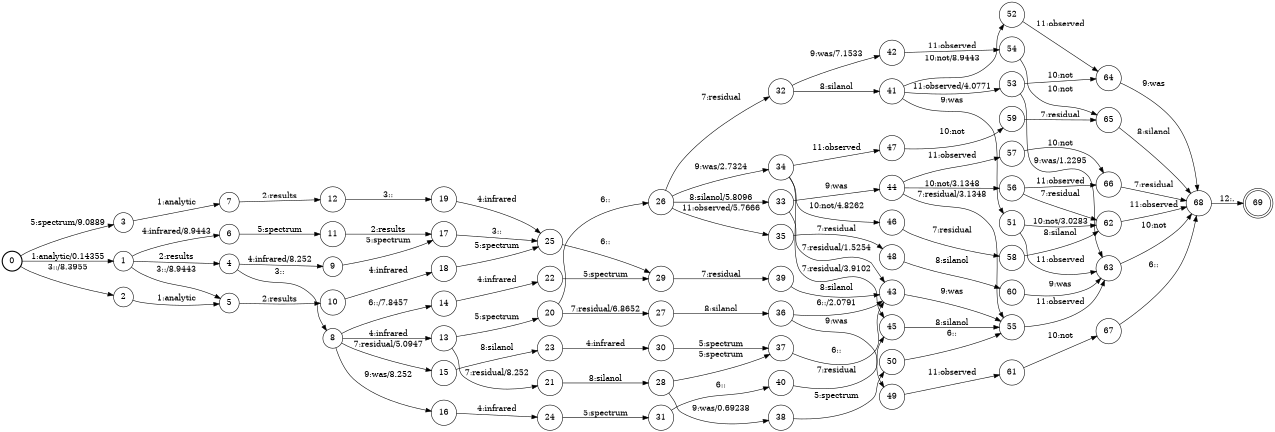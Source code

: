 digraph FST {
rankdir = LR;
size = "8.5,11";
label = "";
center = 1;
orientation = Portrait;
ranksep = "0.4";
nodesep = "0.25";
0 [label = "0", shape = circle, style = bold, fontsize = 14]
	0 -> 1 [label = "1:analytic/0.14355", fontsize = 14];
	0 -> 2 [label = "3::/8.3955", fontsize = 14];
	0 -> 3 [label = "5:spectrum/9.0889", fontsize = 14];
1 [label = "1", shape = circle, style = solid, fontsize = 14]
	1 -> 4 [label = "2:results", fontsize = 14];
	1 -> 5 [label = "3::/8.9443", fontsize = 14];
	1 -> 6 [label = "4:infrared/8.9443", fontsize = 14];
2 [label = "2", shape = circle, style = solid, fontsize = 14]
	2 -> 5 [label = "1:analytic", fontsize = 14];
3 [label = "3", shape = circle, style = solid, fontsize = 14]
	3 -> 7 [label = "1:analytic", fontsize = 14];
4 [label = "4", shape = circle, style = solid, fontsize = 14]
	4 -> 8 [label = "3::", fontsize = 14];
	4 -> 9 [label = "4:infrared/8.252", fontsize = 14];
5 [label = "5", shape = circle, style = solid, fontsize = 14]
	5 -> 10 [label = "2:results", fontsize = 14];
6 [label = "6", shape = circle, style = solid, fontsize = 14]
	6 -> 11 [label = "5:spectrum", fontsize = 14];
7 [label = "7", shape = circle, style = solid, fontsize = 14]
	7 -> 12 [label = "2:results", fontsize = 14];
8 [label = "8", shape = circle, style = solid, fontsize = 14]
	8 -> 14 [label = "6::/7.8457", fontsize = 14];
	8 -> 13 [label = "4:infrared", fontsize = 14];
	8 -> 15 [label = "7:residual/5.0947", fontsize = 14];
	8 -> 16 [label = "9:was/8.252", fontsize = 14];
9 [label = "9", shape = circle, style = solid, fontsize = 14]
	9 -> 17 [label = "5:spectrum", fontsize = 14];
10 [label = "10", shape = circle, style = solid, fontsize = 14]
	10 -> 18 [label = "4:infrared", fontsize = 14];
11 [label = "11", shape = circle, style = solid, fontsize = 14]
	11 -> 17 [label = "2:results", fontsize = 14];
12 [label = "12", shape = circle, style = solid, fontsize = 14]
	12 -> 19 [label = "3::", fontsize = 14];
13 [label = "13", shape = circle, style = solid, fontsize = 14]
	13 -> 20 [label = "5:spectrum", fontsize = 14];
	13 -> 21 [label = "7:residual/8.252", fontsize = 14];
14 [label = "14", shape = circle, style = solid, fontsize = 14]
	14 -> 22 [label = "4:infrared", fontsize = 14];
15 [label = "15", shape = circle, style = solid, fontsize = 14]
	15 -> 23 [label = "8:silanol", fontsize = 14];
16 [label = "16", shape = circle, style = solid, fontsize = 14]
	16 -> 24 [label = "4:infrared", fontsize = 14];
17 [label = "17", shape = circle, style = solid, fontsize = 14]
	17 -> 25 [label = "3::", fontsize = 14];
18 [label = "18", shape = circle, style = solid, fontsize = 14]
	18 -> 25 [label = "5:spectrum", fontsize = 14];
19 [label = "19", shape = circle, style = solid, fontsize = 14]
	19 -> 25 [label = "4:infrared", fontsize = 14];
20 [label = "20", shape = circle, style = solid, fontsize = 14]
	20 -> 26 [label = "6::", fontsize = 14];
	20 -> 27 [label = "7:residual/6.8652", fontsize = 14];
21 [label = "21", shape = circle, style = solid, fontsize = 14]
	21 -> 28 [label = "8:silanol", fontsize = 14];
22 [label = "22", shape = circle, style = solid, fontsize = 14]
	22 -> 29 [label = "5:spectrum", fontsize = 14];
23 [label = "23", shape = circle, style = solid, fontsize = 14]
	23 -> 30 [label = "4:infrared", fontsize = 14];
24 [label = "24", shape = circle, style = solid, fontsize = 14]
	24 -> 31 [label = "5:spectrum", fontsize = 14];
25 [label = "25", shape = circle, style = solid, fontsize = 14]
	25 -> 29 [label = "6::", fontsize = 14];
26 [label = "26", shape = circle, style = solid, fontsize = 14]
	26 -> 32 [label = "7:residual", fontsize = 14];
	26 -> 33 [label = "8:silanol/5.8096", fontsize = 14];
	26 -> 34 [label = "9:was/2.7324", fontsize = 14];
	26 -> 35 [label = "11:observed/5.7666", fontsize = 14];
27 [label = "27", shape = circle, style = solid, fontsize = 14]
	27 -> 36 [label = "8:silanol", fontsize = 14];
28 [label = "28", shape = circle, style = solid, fontsize = 14]
	28 -> 37 [label = "5:spectrum", fontsize = 14];
	28 -> 38 [label = "9:was/0.69238", fontsize = 14];
29 [label = "29", shape = circle, style = solid, fontsize = 14]
	29 -> 39 [label = "7:residual", fontsize = 14];
30 [label = "30", shape = circle, style = solid, fontsize = 14]
	30 -> 37 [label = "5:spectrum", fontsize = 14];
31 [label = "31", shape = circle, style = solid, fontsize = 14]
	31 -> 40 [label = "6::", fontsize = 14];
32 [label = "32", shape = circle, style = solid, fontsize = 14]
	32 -> 41 [label = "8:silanol", fontsize = 14];
	32 -> 42 [label = "9:was/7.1533", fontsize = 14];
33 [label = "33", shape = circle, style = solid, fontsize = 14]
	33 -> 43 [label = "7:residual/1.5254", fontsize = 14];
	33 -> 44 [label = "9:was", fontsize = 14];
34 [label = "34", shape = circle, style = solid, fontsize = 14]
	34 -> 45 [label = "7:residual/3.9102", fontsize = 14];
	34 -> 46 [label = "10:not/4.8262", fontsize = 14];
	34 -> 47 [label = "11:observed", fontsize = 14];
35 [label = "35", shape = circle, style = solid, fontsize = 14]
	35 -> 48 [label = "7:residual", fontsize = 14];
36 [label = "36", shape = circle, style = solid, fontsize = 14]
	36 -> 43 [label = "6::/2.0791", fontsize = 14];
	36 -> 49 [label = "9:was", fontsize = 14];
37 [label = "37", shape = circle, style = solid, fontsize = 14]
	37 -> 43 [label = "6::", fontsize = 14];
38 [label = "38", shape = circle, style = solid, fontsize = 14]
	38 -> 50 [label = "5:spectrum", fontsize = 14];
39 [label = "39", shape = circle, style = solid, fontsize = 14]
	39 -> 43 [label = "8:silanol", fontsize = 14];
40 [label = "40", shape = circle, style = solid, fontsize = 14]
	40 -> 45 [label = "7:residual", fontsize = 14];
41 [label = "41", shape = circle, style = solid, fontsize = 14]
	41 -> 51 [label = "9:was", fontsize = 14];
	41 -> 52 [label = "10:not/8.9443", fontsize = 14];
	41 -> 53 [label = "11:observed/4.0771", fontsize = 14];
42 [label = "42", shape = circle, style = solid, fontsize = 14]
	42 -> 54 [label = "11:observed", fontsize = 14];
43 [label = "43", shape = circle, style = solid, fontsize = 14]
	43 -> 55 [label = "9:was", fontsize = 14];
44 [label = "44", shape = circle, style = solid, fontsize = 14]
	44 -> 55 [label = "7:residual/3.1348", fontsize = 14];
	44 -> 56 [label = "10:not/3.1348", fontsize = 14];
	44 -> 57 [label = "11:observed", fontsize = 14];
45 [label = "45", shape = circle, style = solid, fontsize = 14]
	45 -> 55 [label = "8:silanol", fontsize = 14];
46 [label = "46", shape = circle, style = solid, fontsize = 14]
	46 -> 58 [label = "7:residual", fontsize = 14];
47 [label = "47", shape = circle, style = solid, fontsize = 14]
	47 -> 59 [label = "10:not", fontsize = 14];
48 [label = "48", shape = circle, style = solid, fontsize = 14]
	48 -> 60 [label = "8:silanol", fontsize = 14];
49 [label = "49", shape = circle, style = solid, fontsize = 14]
	49 -> 61 [label = "11:observed", fontsize = 14];
50 [label = "50", shape = circle, style = solid, fontsize = 14]
	50 -> 55 [label = "6::", fontsize = 14];
51 [label = "51", shape = circle, style = solid, fontsize = 14]
	51 -> 62 [label = "10:not/3.0283", fontsize = 14];
	51 -> 63 [label = "11:observed", fontsize = 14];
52 [label = "52", shape = circle, style = solid, fontsize = 14]
	52 -> 64 [label = "11:observed", fontsize = 14];
53 [label = "53", shape = circle, style = solid, fontsize = 14]
	53 -> 63 [label = "9:was/1.2295", fontsize = 14];
	53 -> 64 [label = "10:not", fontsize = 14];
54 [label = "54", shape = circle, style = solid, fontsize = 14]
	54 -> 65 [label = "10:not", fontsize = 14];
55 [label = "55", shape = circle, style = solid, fontsize = 14]
	55 -> 63 [label = "11:observed", fontsize = 14];
56 [label = "56", shape = circle, style = solid, fontsize = 14]
	56 -> 62 [label = "7:residual", fontsize = 14];
	56 -> 66 [label = "11:observed", fontsize = 14];
57 [label = "57", shape = circle, style = solid, fontsize = 14]
	57 -> 66 [label = "10:not", fontsize = 14];
58 [label = "58", shape = circle, style = solid, fontsize = 14]
	58 -> 62 [label = "8:silanol", fontsize = 14];
59 [label = "59", shape = circle, style = solid, fontsize = 14]
	59 -> 65 [label = "7:residual", fontsize = 14];
60 [label = "60", shape = circle, style = solid, fontsize = 14]
	60 -> 63 [label = "9:was", fontsize = 14];
61 [label = "61", shape = circle, style = solid, fontsize = 14]
	61 -> 67 [label = "10:not", fontsize = 14];
62 [label = "62", shape = circle, style = solid, fontsize = 14]
	62 -> 68 [label = "11:observed", fontsize = 14];
63 [label = "63", shape = circle, style = solid, fontsize = 14]
	63 -> 68 [label = "10:not", fontsize = 14];
64 [label = "64", shape = circle, style = solid, fontsize = 14]
	64 -> 68 [label = "9:was", fontsize = 14];
65 [label = "65", shape = circle, style = solid, fontsize = 14]
	65 -> 68 [label = "8:silanol", fontsize = 14];
66 [label = "66", shape = circle, style = solid, fontsize = 14]
	66 -> 68 [label = "7:residual", fontsize = 14];
67 [label = "67", shape = circle, style = solid, fontsize = 14]
	67 -> 68 [label = "6::", fontsize = 14];
68 [label = "68", shape = circle, style = solid, fontsize = 14]
	68 -> 69 [label = "12:.", fontsize = 14];
69 [label = "69", shape = doublecircle, style = solid, fontsize = 14]
}
